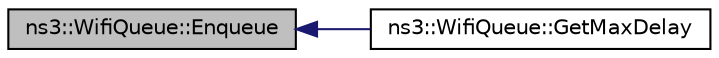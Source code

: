 digraph "ns3::WifiQueue::Enqueue"
{
  edge [fontname="Helvetica",fontsize="10",labelfontname="Helvetica",labelfontsize="10"];
  node [fontname="Helvetica",fontsize="10",shape=record];
  rankdir="LR";
  Node1 [label="ns3::WifiQueue::Enqueue",height=0.2,width=0.4,color="black", fillcolor="grey75", style="filled", fontcolor="black"];
  Node1 -> Node2 [dir="back",color="midnightblue",fontsize="10",style="solid"];
  Node2 [label="ns3::WifiQueue::GetMaxDelay",height=0.2,width=0.4,color="black", fillcolor="white", style="filled",URL="$d4/d0a/classns3_1_1WifiQueue.html#a95d0d7636ae39fde1dca1f79190a6339"];
}
